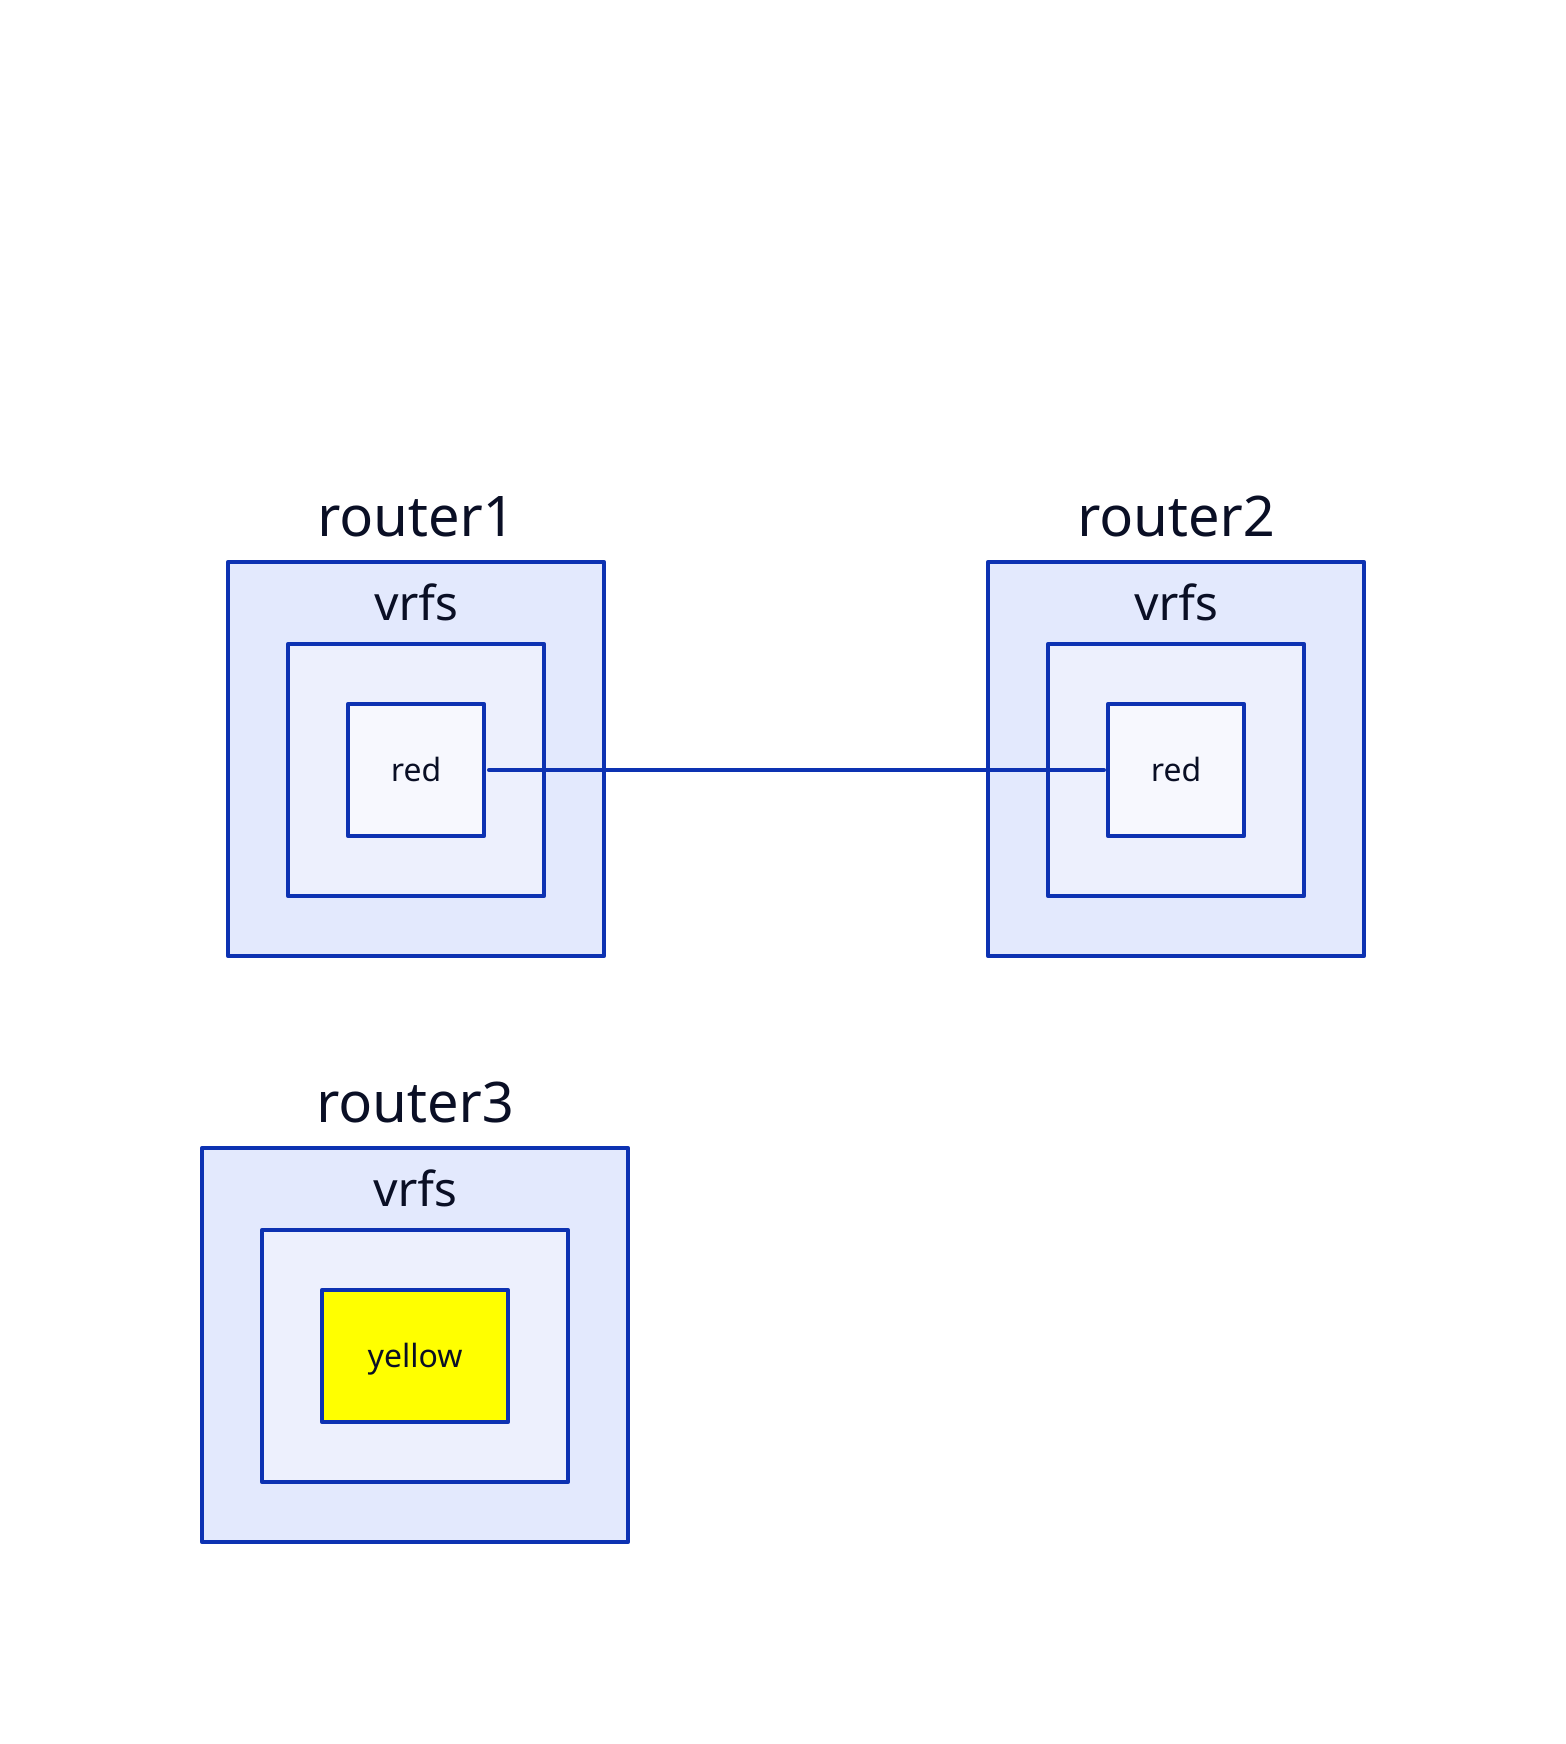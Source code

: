 direction: right
router1
# Declares a shape inside of another shape
router1.vrfs

# Can declare the container and child in same line
router1.vrfs.red

router2.vrfs.red

router1.vrfs.red -- router2.vrfs.red

router3: {
    vrfs: {
        yellow {
            style.fill: yellow
        }
    }
}

explanation: |md
  # Simple diagram for VRFs

    - red
    - yellow
| {
  near: top-center
}